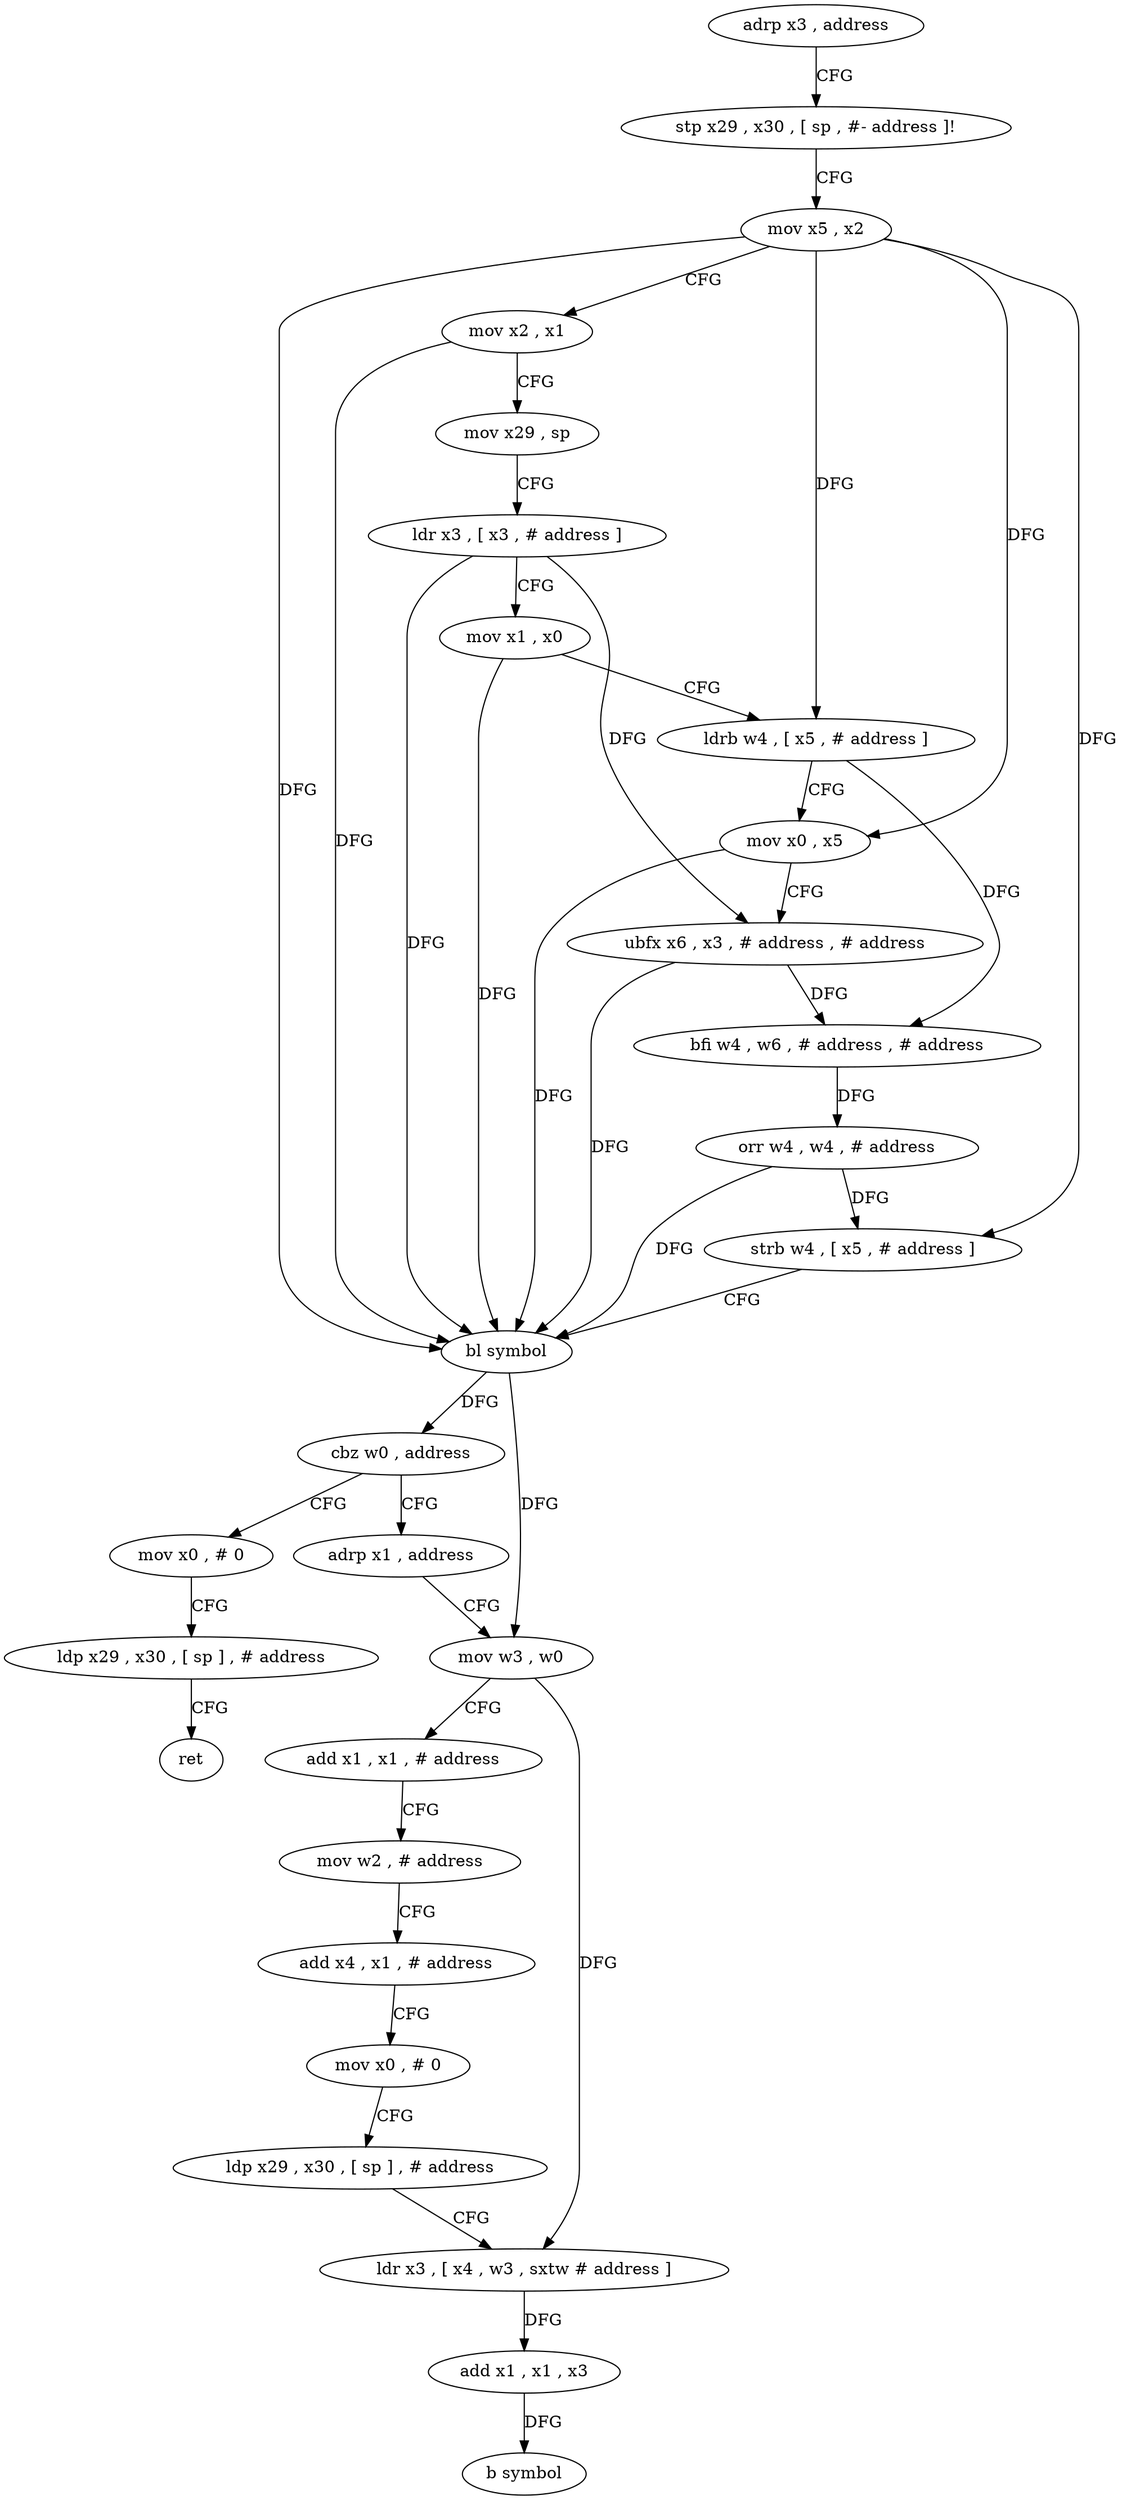 digraph "func" {
"4367768" [label = "adrp x3 , address" ]
"4367772" [label = "stp x29 , x30 , [ sp , #- address ]!" ]
"4367776" [label = "mov x5 , x2" ]
"4367780" [label = "mov x2 , x1" ]
"4367784" [label = "mov x29 , sp" ]
"4367788" [label = "ldr x3 , [ x3 , # address ]" ]
"4367792" [label = "mov x1 , x0" ]
"4367796" [label = "ldrb w4 , [ x5 , # address ]" ]
"4367800" [label = "mov x0 , x5" ]
"4367804" [label = "ubfx x6 , x3 , # address , # address" ]
"4367808" [label = "bfi w4 , w6 , # address , # address" ]
"4367812" [label = "orr w4 , w4 , # address" ]
"4367816" [label = "strb w4 , [ x5 , # address ]" ]
"4367820" [label = "bl symbol" ]
"4367824" [label = "cbz w0 , address" ]
"4367872" [label = "mov x0 , # 0" ]
"4367828" [label = "adrp x1 , address" ]
"4367876" [label = "ldp x29 , x30 , [ sp ] , # address" ]
"4367880" [label = "ret" ]
"4367832" [label = "mov w3 , w0" ]
"4367836" [label = "add x1 , x1 , # address" ]
"4367840" [label = "mov w2 , # address" ]
"4367844" [label = "add x4 , x1 , # address" ]
"4367848" [label = "mov x0 , # 0" ]
"4367852" [label = "ldp x29 , x30 , [ sp ] , # address" ]
"4367856" [label = "ldr x3 , [ x4 , w3 , sxtw # address ]" ]
"4367860" [label = "add x1 , x1 , x3" ]
"4367864" [label = "b symbol" ]
"4367768" -> "4367772" [ label = "CFG" ]
"4367772" -> "4367776" [ label = "CFG" ]
"4367776" -> "4367780" [ label = "CFG" ]
"4367776" -> "4367796" [ label = "DFG" ]
"4367776" -> "4367800" [ label = "DFG" ]
"4367776" -> "4367816" [ label = "DFG" ]
"4367776" -> "4367820" [ label = "DFG" ]
"4367780" -> "4367784" [ label = "CFG" ]
"4367780" -> "4367820" [ label = "DFG" ]
"4367784" -> "4367788" [ label = "CFG" ]
"4367788" -> "4367792" [ label = "CFG" ]
"4367788" -> "4367804" [ label = "DFG" ]
"4367788" -> "4367820" [ label = "DFG" ]
"4367792" -> "4367796" [ label = "CFG" ]
"4367792" -> "4367820" [ label = "DFG" ]
"4367796" -> "4367800" [ label = "CFG" ]
"4367796" -> "4367808" [ label = "DFG" ]
"4367800" -> "4367804" [ label = "CFG" ]
"4367800" -> "4367820" [ label = "DFG" ]
"4367804" -> "4367808" [ label = "DFG" ]
"4367804" -> "4367820" [ label = "DFG" ]
"4367808" -> "4367812" [ label = "DFG" ]
"4367812" -> "4367816" [ label = "DFG" ]
"4367812" -> "4367820" [ label = "DFG" ]
"4367816" -> "4367820" [ label = "CFG" ]
"4367820" -> "4367824" [ label = "DFG" ]
"4367820" -> "4367832" [ label = "DFG" ]
"4367824" -> "4367872" [ label = "CFG" ]
"4367824" -> "4367828" [ label = "CFG" ]
"4367872" -> "4367876" [ label = "CFG" ]
"4367828" -> "4367832" [ label = "CFG" ]
"4367876" -> "4367880" [ label = "CFG" ]
"4367832" -> "4367836" [ label = "CFG" ]
"4367832" -> "4367856" [ label = "DFG" ]
"4367836" -> "4367840" [ label = "CFG" ]
"4367840" -> "4367844" [ label = "CFG" ]
"4367844" -> "4367848" [ label = "CFG" ]
"4367848" -> "4367852" [ label = "CFG" ]
"4367852" -> "4367856" [ label = "CFG" ]
"4367856" -> "4367860" [ label = "DFG" ]
"4367860" -> "4367864" [ label = "DFG" ]
}
